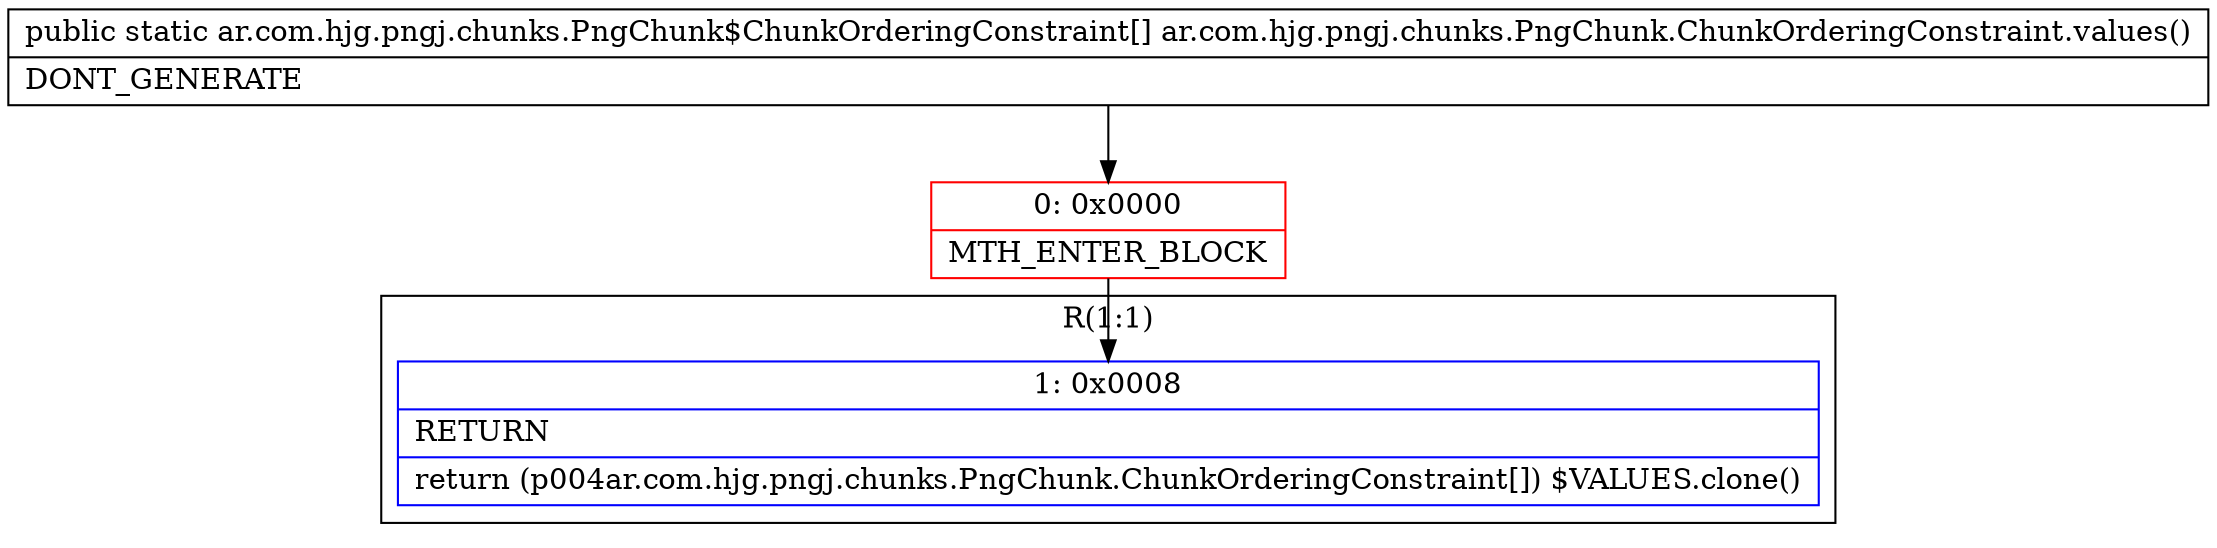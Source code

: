 digraph "CFG forar.com.hjg.pngj.chunks.PngChunk.ChunkOrderingConstraint.values()[Lar\/com\/hjg\/pngj\/chunks\/PngChunk$ChunkOrderingConstraint;" {
subgraph cluster_Region_1181779808 {
label = "R(1:1)";
node [shape=record,color=blue];
Node_1 [shape=record,label="{1\:\ 0x0008|RETURN\l|return (p004ar.com.hjg.pngj.chunks.PngChunk.ChunkOrderingConstraint[]) $VALUES.clone()\l}"];
}
Node_0 [shape=record,color=red,label="{0\:\ 0x0000|MTH_ENTER_BLOCK\l}"];
MethodNode[shape=record,label="{public static ar.com.hjg.pngj.chunks.PngChunk$ChunkOrderingConstraint[] ar.com.hjg.pngj.chunks.PngChunk.ChunkOrderingConstraint.values()  | DONT_GENERATE\l}"];
MethodNode -> Node_0;
Node_0 -> Node_1;
}

